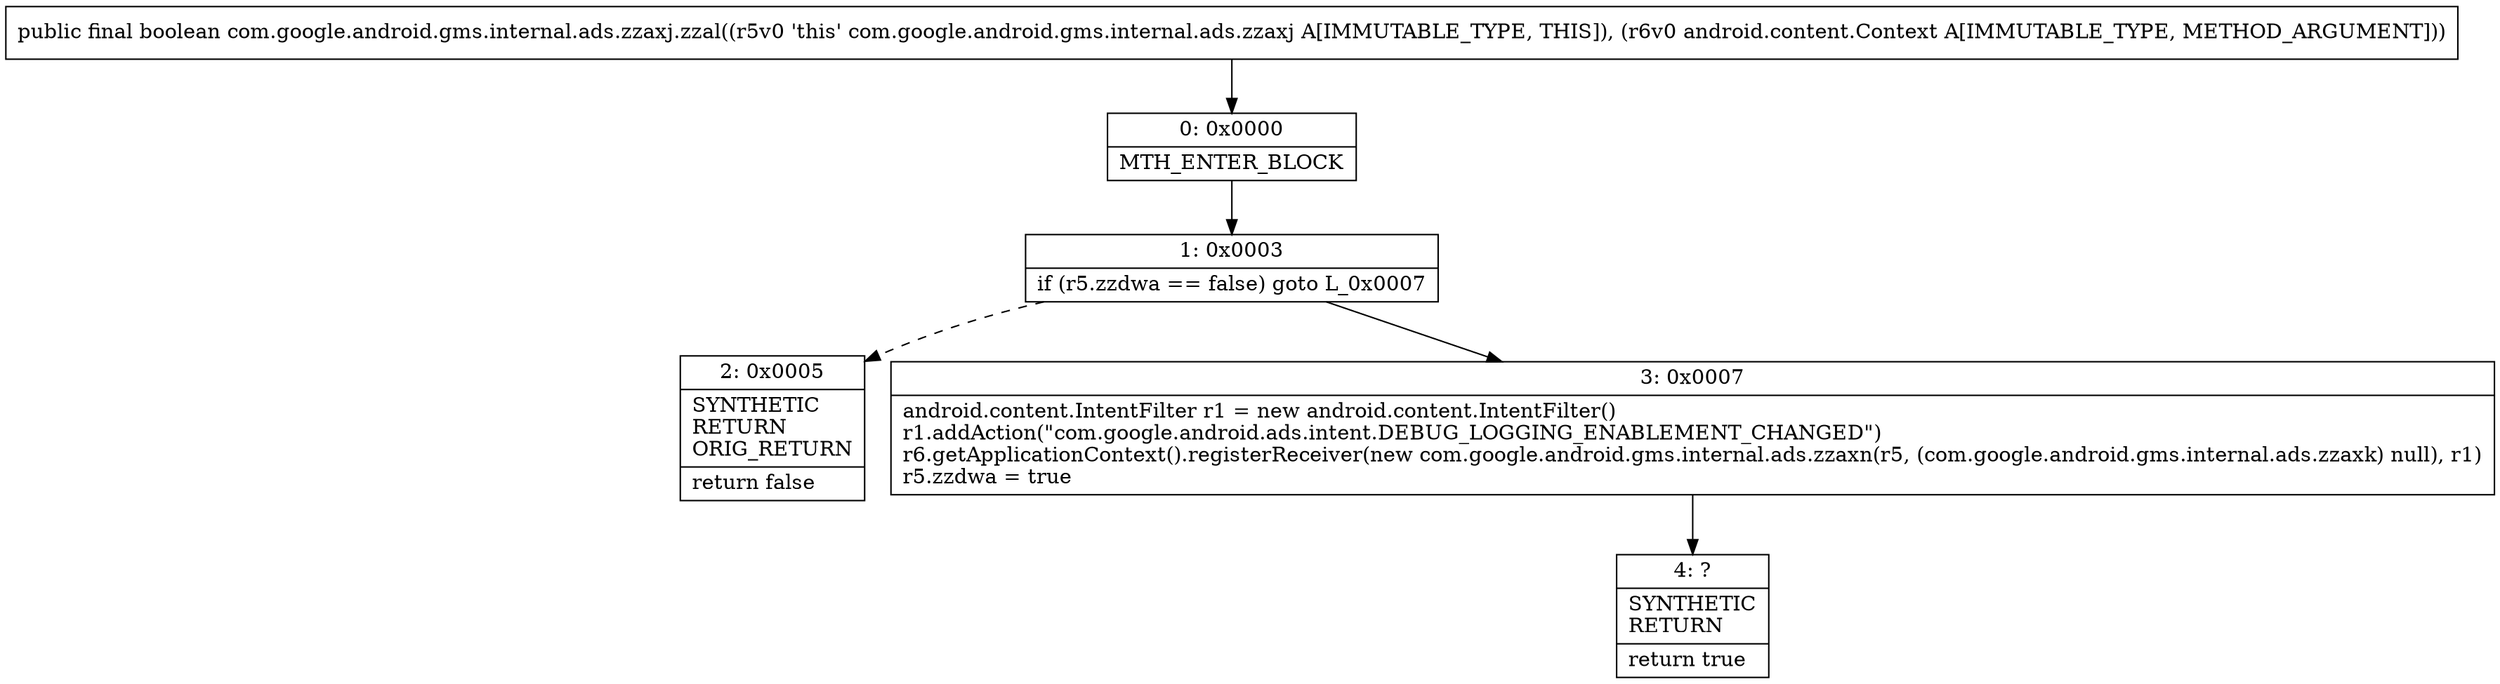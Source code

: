 digraph "CFG forcom.google.android.gms.internal.ads.zzaxj.zzal(Landroid\/content\/Context;)Z" {
Node_0 [shape=record,label="{0\:\ 0x0000|MTH_ENTER_BLOCK\l}"];
Node_1 [shape=record,label="{1\:\ 0x0003|if (r5.zzdwa == false) goto L_0x0007\l}"];
Node_2 [shape=record,label="{2\:\ 0x0005|SYNTHETIC\lRETURN\lORIG_RETURN\l|return false\l}"];
Node_3 [shape=record,label="{3\:\ 0x0007|android.content.IntentFilter r1 = new android.content.IntentFilter()\lr1.addAction(\"com.google.android.ads.intent.DEBUG_LOGGING_ENABLEMENT_CHANGED\")\lr6.getApplicationContext().registerReceiver(new com.google.android.gms.internal.ads.zzaxn(r5, (com.google.android.gms.internal.ads.zzaxk) null), r1)\lr5.zzdwa = true\l}"];
Node_4 [shape=record,label="{4\:\ ?|SYNTHETIC\lRETURN\l|return true\l}"];
MethodNode[shape=record,label="{public final boolean com.google.android.gms.internal.ads.zzaxj.zzal((r5v0 'this' com.google.android.gms.internal.ads.zzaxj A[IMMUTABLE_TYPE, THIS]), (r6v0 android.content.Context A[IMMUTABLE_TYPE, METHOD_ARGUMENT])) }"];
MethodNode -> Node_0;
Node_0 -> Node_1;
Node_1 -> Node_2[style=dashed];
Node_1 -> Node_3;
Node_3 -> Node_4;
}

